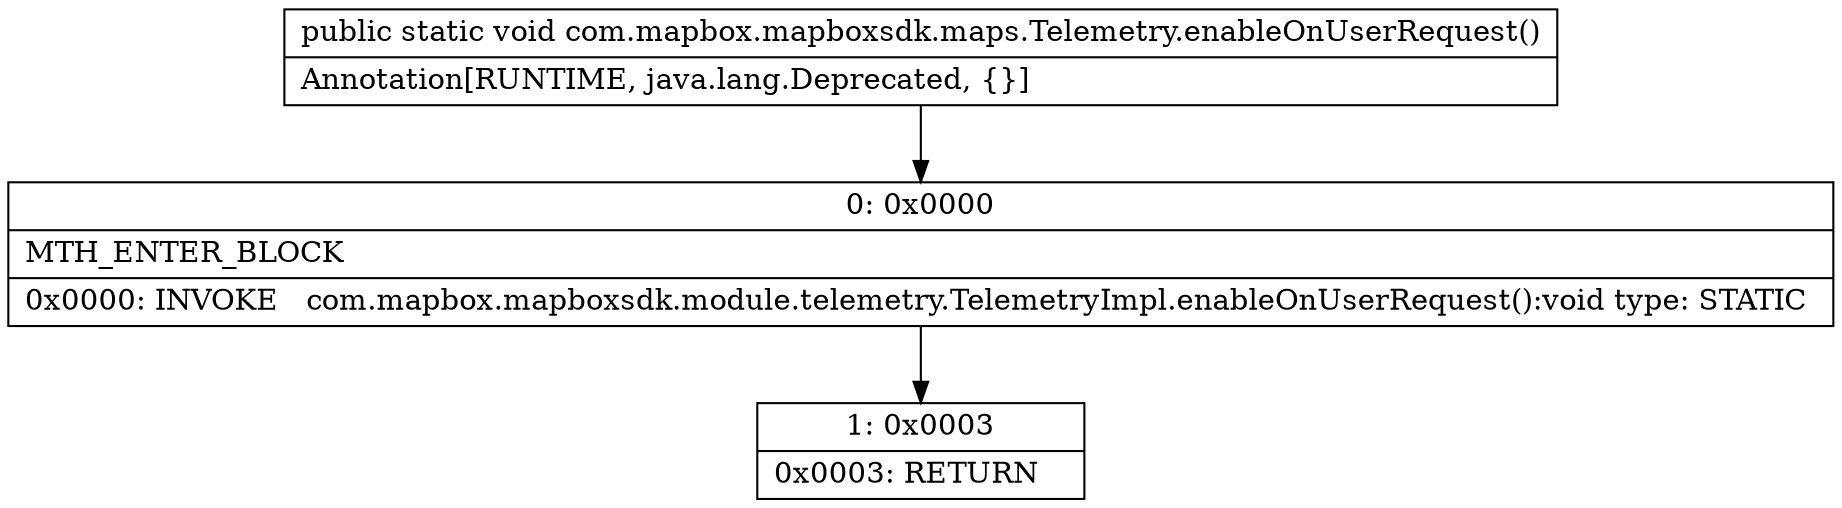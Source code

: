 digraph "CFG forcom.mapbox.mapboxsdk.maps.Telemetry.enableOnUserRequest()V" {
Node_0 [shape=record,label="{0\:\ 0x0000|MTH_ENTER_BLOCK\l|0x0000: INVOKE   com.mapbox.mapboxsdk.module.telemetry.TelemetryImpl.enableOnUserRequest():void type: STATIC \l}"];
Node_1 [shape=record,label="{1\:\ 0x0003|0x0003: RETURN   \l}"];
MethodNode[shape=record,label="{public static void com.mapbox.mapboxsdk.maps.Telemetry.enableOnUserRequest()  | Annotation[RUNTIME, java.lang.Deprecated, \{\}]\l}"];
MethodNode -> Node_0;
Node_0 -> Node_1;
}

